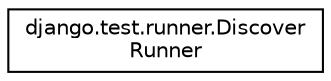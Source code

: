 digraph "Graphical Class Hierarchy"
{
 // LATEX_PDF_SIZE
  edge [fontname="Helvetica",fontsize="10",labelfontname="Helvetica",labelfontsize="10"];
  node [fontname="Helvetica",fontsize="10",shape=record];
  rankdir="LR";
  Node0 [label="django.test.runner.Discover\lRunner",height=0.2,width=0.4,color="black", fillcolor="white", style="filled",URL="$classdjango_1_1test_1_1runner_1_1_discover_runner.html",tooltip=" "];
}
